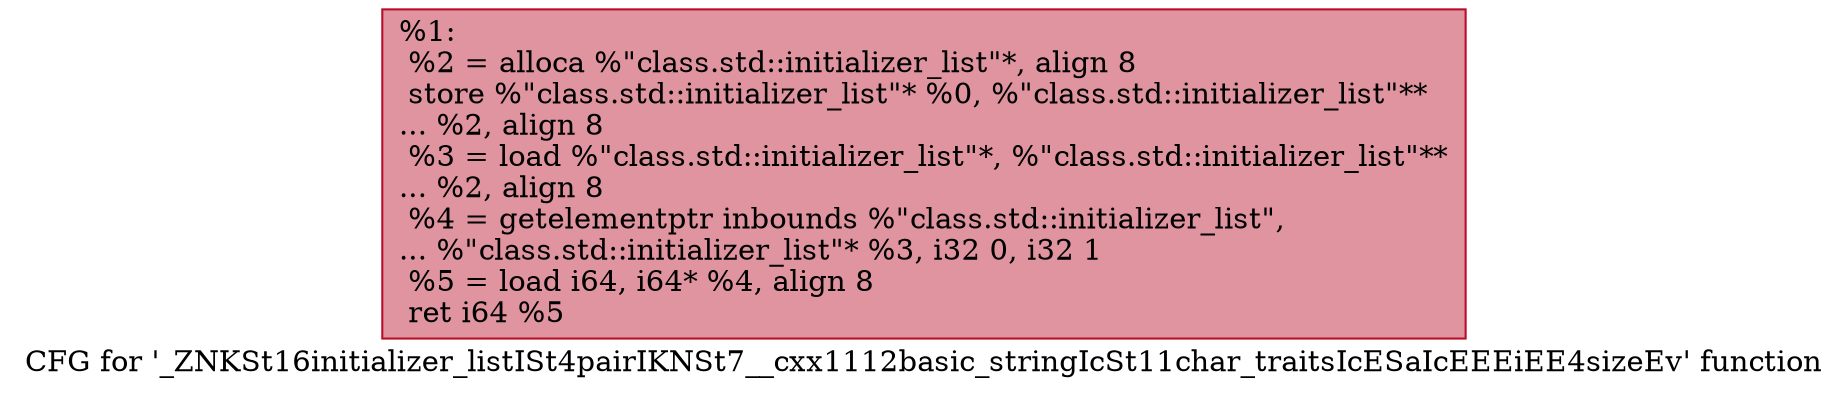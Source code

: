 digraph "CFG for '_ZNKSt16initializer_listISt4pairIKNSt7__cxx1112basic_stringIcSt11char_traitsIcESaIcEEEiEE4sizeEv' function" {
	label="CFG for '_ZNKSt16initializer_listISt4pairIKNSt7__cxx1112basic_stringIcSt11char_traitsIcESaIcEEEiEE4sizeEv' function";

	Node0x555b06d97cb0 [shape=record,color="#b70d28ff", style=filled, fillcolor="#b70d2870",label="{%1:\l  %2 = alloca %\"class.std::initializer_list\"*, align 8\l  store %\"class.std::initializer_list\"* %0, %\"class.std::initializer_list\"**\l... %2, align 8\l  %3 = load %\"class.std::initializer_list\"*, %\"class.std::initializer_list\"**\l... %2, align 8\l  %4 = getelementptr inbounds %\"class.std::initializer_list\",\l... %\"class.std::initializer_list\"* %3, i32 0, i32 1\l  %5 = load i64, i64* %4, align 8\l  ret i64 %5\l}"];
}
